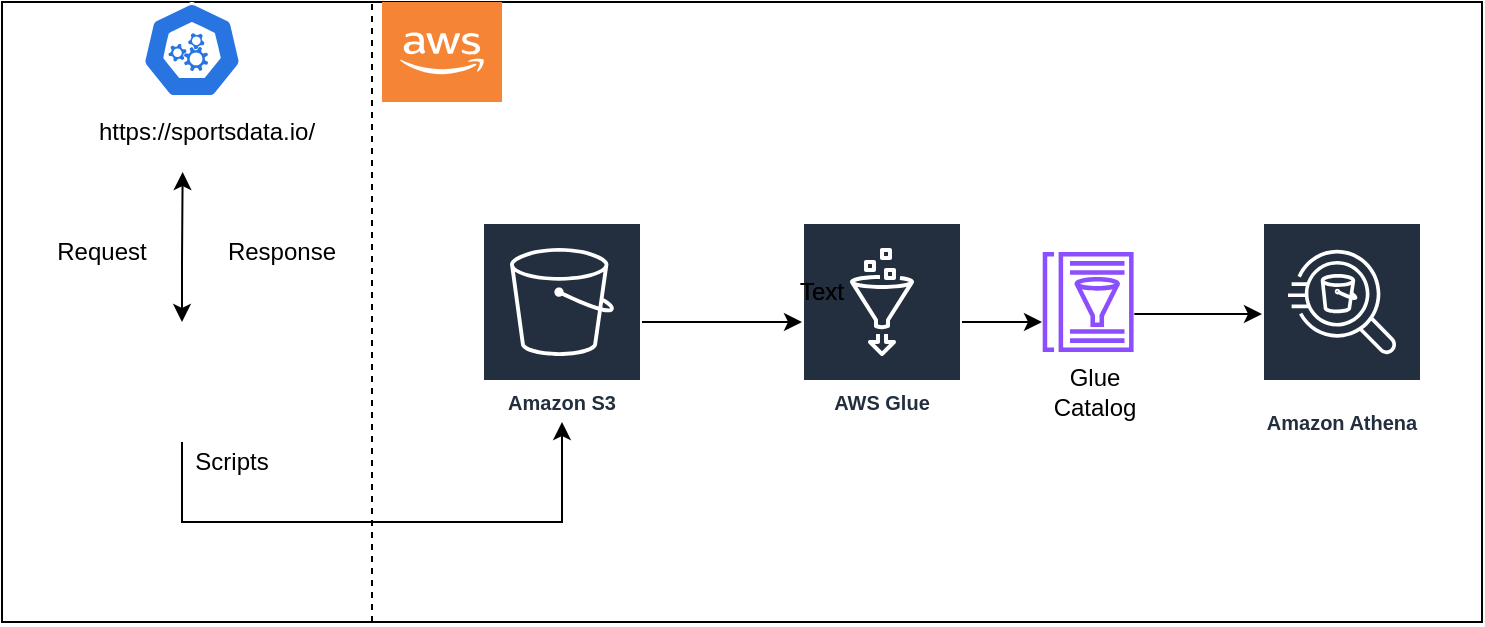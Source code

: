 <mxfile version="26.0.12">
  <diagram name="Page-1" id="ej1JDRxp2vmatTwxlnjD">
    <mxGraphModel dx="866" dy="558" grid="1" gridSize="10" guides="1" tooltips="1" connect="1" arrows="1" fold="1" page="1" pageScale="1" pageWidth="850" pageHeight="1100" math="0" shadow="0">
      <root>
        <mxCell id="0" />
        <mxCell id="1" parent="0" />
        <mxCell id="g-dyCc_pcfndwwuuIUJb-3" value="" style="rounded=0;whiteSpace=wrap;html=1;" vertex="1" parent="1">
          <mxGeometry x="10" y="140" width="740" height="310" as="geometry" />
        </mxCell>
        <mxCell id="g-dyCc_pcfndwwuuIUJb-4" value="" style="aspect=fixed;sketch=0;html=1;dashed=0;whitespace=wrap;verticalLabelPosition=bottom;verticalAlign=top;fillColor=#2875E2;strokeColor=#ffffff;points=[[0.005,0.63,0],[0.1,0.2,0],[0.9,0.2,0],[0.5,0,0],[0.995,0.63,0],[0.72,0.99,0],[0.5,1,0],[0.28,0.99,0]];shape=mxgraph.kubernetes.icon2;prIcon=api" vertex="1" parent="1">
          <mxGeometry x="80" y="140" width="50" height="48" as="geometry" />
        </mxCell>
        <mxCell id="g-dyCc_pcfndwwuuIUJb-5" value="" style="outlineConnect=0;dashed=0;verticalLabelPosition=bottom;verticalAlign=top;align=center;html=1;shape=mxgraph.aws3.cloud_2;fillColor=#F58534;gradientColor=none;" vertex="1" parent="1">
          <mxGeometry x="200" y="140" width="60" height="50" as="geometry" />
        </mxCell>
        <mxCell id="g-dyCc_pcfndwwuuIUJb-6" value="AWS Glue" style="sketch=0;outlineConnect=0;fontColor=#232F3E;gradientColor=none;strokeColor=#ffffff;fillColor=#232F3E;dashed=0;verticalLabelPosition=middle;verticalAlign=bottom;align=center;html=1;whiteSpace=wrap;fontSize=10;fontStyle=1;spacing=3;shape=mxgraph.aws4.productIcon;prIcon=mxgraph.aws4.glue;" vertex="1" parent="1">
          <mxGeometry x="410" y="250" width="80" height="100" as="geometry" />
        </mxCell>
        <mxCell id="g-dyCc_pcfndwwuuIUJb-7" value="Amazon S3" style="sketch=0;outlineConnect=0;fontColor=#232F3E;gradientColor=none;strokeColor=#ffffff;fillColor=#232F3E;dashed=0;verticalLabelPosition=middle;verticalAlign=bottom;align=center;html=1;whiteSpace=wrap;fontSize=10;fontStyle=1;spacing=3;shape=mxgraph.aws4.productIcon;prIcon=mxgraph.aws4.s3;" vertex="1" parent="1">
          <mxGeometry x="250" y="250" width="80" height="100" as="geometry" />
        </mxCell>
        <mxCell id="g-dyCc_pcfndwwuuIUJb-8" value="Amazon Athena" style="sketch=0;outlineConnect=0;fontColor=#232F3E;gradientColor=none;strokeColor=#ffffff;fillColor=#232F3E;dashed=0;verticalLabelPosition=middle;verticalAlign=bottom;align=center;html=1;whiteSpace=wrap;fontSize=10;fontStyle=1;spacing=3;shape=mxgraph.aws4.productIcon;prIcon=mxgraph.aws4.athena;" vertex="1" parent="1">
          <mxGeometry x="640" y="250" width="80" height="110" as="geometry" />
        </mxCell>
        <mxCell id="g-dyCc_pcfndwwuuIUJb-9" value="https://sportsdata.io/" style="text;html=1;align=center;verticalAlign=middle;whiteSpace=wrap;rounded=0;" vertex="1" parent="1">
          <mxGeometry x="60" y="190" width="105" height="30" as="geometry" />
        </mxCell>
        <mxCell id="g-dyCc_pcfndwwuuIUJb-11" value="" style="shape=image;html=1;verticalAlign=top;verticalLabelPosition=bottom;labelBackgroundColor=#ffffff;imageAspect=0;aspect=fixed;image=https://cdn2.iconfinder.com/data/icons/crystalproject/Open-Office-Icons/stock_scripts-16.png" vertex="1" parent="1">
          <mxGeometry x="420" y="280" width="16" height="16" as="geometry" />
        </mxCell>
        <mxCell id="g-dyCc_pcfndwwuuIUJb-12" value="" style="shape=image;html=1;verticalAlign=top;verticalLabelPosition=bottom;labelBackgroundColor=#ffffff;imageAspect=0;aspect=fixed;image=https://cdn0.iconfinder.com/data/icons/long-shadow-web-icons/512/python-128.png" vertex="1" parent="1">
          <mxGeometry x="80" y="305" width="50" height="50" as="geometry" />
        </mxCell>
        <mxCell id="g-dyCc_pcfndwwuuIUJb-14" value="" style="endArrow=classic;startArrow=classic;html=1;rounded=0;entryX=0.384;entryY=1.167;entryDx=0;entryDy=0;entryPerimeter=0;" edge="1" parent="1" target="g-dyCc_pcfndwwuuIUJb-9">
          <mxGeometry width="50" height="50" relative="1" as="geometry">
            <mxPoint x="100" y="300" as="sourcePoint" />
            <mxPoint x="100" y="260" as="targetPoint" />
            <Array as="points">
              <mxPoint x="100" y="270" />
            </Array>
          </mxGeometry>
        </mxCell>
        <mxCell id="g-dyCc_pcfndwwuuIUJb-17" value="" style="endArrow=classic;html=1;rounded=0;" edge="1" parent="1" target="g-dyCc_pcfndwwuuIUJb-7">
          <mxGeometry width="50" height="50" relative="1" as="geometry">
            <mxPoint x="100" y="360" as="sourcePoint" />
            <mxPoint x="210" y="388" as="targetPoint" />
            <Array as="points">
              <mxPoint x="100" y="360" />
              <mxPoint x="100" y="400" />
              <mxPoint x="130" y="400" />
              <mxPoint x="230" y="400" />
              <mxPoint x="290" y="400" />
              <mxPoint x="290" y="350" />
            </Array>
          </mxGeometry>
        </mxCell>
        <mxCell id="g-dyCc_pcfndwwuuIUJb-18" value="" style="endArrow=classic;html=1;rounded=0;" edge="1" parent="1" source="g-dyCc_pcfndwwuuIUJb-7" target="g-dyCc_pcfndwwuuIUJb-6">
          <mxGeometry width="50" height="50" relative="1" as="geometry">
            <mxPoint x="400" y="310" as="sourcePoint" />
            <mxPoint x="450" y="260" as="targetPoint" />
          </mxGeometry>
        </mxCell>
        <mxCell id="g-dyCc_pcfndwwuuIUJb-19" value="" style="sketch=0;outlineConnect=0;fontColor=#232F3E;gradientColor=none;fillColor=#8C4FFF;strokeColor=none;dashed=0;verticalLabelPosition=bottom;verticalAlign=top;align=center;html=1;fontSize=12;fontStyle=0;aspect=fixed;pointerEvents=1;shape=mxgraph.aws4.glue_data_catalog;" vertex="1" parent="1">
          <mxGeometry x="530" y="265" width="46.15" height="50" as="geometry" />
        </mxCell>
        <mxCell id="g-dyCc_pcfndwwuuIUJb-20" value="" style="endArrow=classic;html=1;rounded=0;" edge="1" parent="1" source="g-dyCc_pcfndwwuuIUJb-6">
          <mxGeometry width="50" height="50" relative="1" as="geometry">
            <mxPoint x="500" y="290" as="sourcePoint" />
            <mxPoint x="530" y="300" as="targetPoint" />
          </mxGeometry>
        </mxCell>
        <mxCell id="g-dyCc_pcfndwwuuIUJb-23" value="" style="endArrow=classic;html=1;rounded=0;" edge="1" parent="1">
          <mxGeometry width="50" height="50" relative="1" as="geometry">
            <mxPoint x="576.15" y="296" as="sourcePoint" />
            <mxPoint x="640" y="296" as="targetPoint" />
          </mxGeometry>
        </mxCell>
        <mxCell id="g-dyCc_pcfndwwuuIUJb-25" value="Glue Catalog" style="text;html=1;align=center;verticalAlign=middle;whiteSpace=wrap;rounded=0;" vertex="1" parent="1">
          <mxGeometry x="523.08" y="320" width="66.92" height="30" as="geometry" />
        </mxCell>
        <mxCell id="g-dyCc_pcfndwwuuIUJb-26" value="Text" style="text;html=1;align=center;verticalAlign=middle;whiteSpace=wrap;rounded=0;" vertex="1" parent="1">
          <mxGeometry x="390" y="270" width="60" height="30" as="geometry" />
        </mxCell>
        <mxCell id="g-dyCc_pcfndwwuuIUJb-29" value="Response" style="text;html=1;align=center;verticalAlign=middle;whiteSpace=wrap;rounded=0;" vertex="1" parent="1">
          <mxGeometry x="120" y="250" width="60" height="30" as="geometry" />
        </mxCell>
        <mxCell id="g-dyCc_pcfndwwuuIUJb-30" value="Request" style="text;html=1;align=center;verticalAlign=middle;whiteSpace=wrap;rounded=0;" vertex="1" parent="1">
          <mxGeometry x="30" y="250" width="60" height="30" as="geometry" />
        </mxCell>
        <mxCell id="g-dyCc_pcfndwwuuIUJb-32" value="Text" style="text;html=1;align=center;verticalAlign=middle;whiteSpace=wrap;rounded=0;" vertex="1" parent="1">
          <mxGeometry x="390" y="270" width="60" height="30" as="geometry" />
        </mxCell>
        <mxCell id="g-dyCc_pcfndwwuuIUJb-34" value="Scripts" style="text;html=1;align=center;verticalAlign=middle;whiteSpace=wrap;rounded=0;" vertex="1" parent="1">
          <mxGeometry x="100" y="360" width="50" height="20" as="geometry" />
        </mxCell>
        <mxCell id="g-dyCc_pcfndwwuuIUJb-36" value="" style="endArrow=none;dashed=1;html=1;rounded=0;exitX=0.25;exitY=1;exitDx=0;exitDy=0;entryX=0.25;entryY=0;entryDx=0;entryDy=0;" edge="1" parent="1" source="g-dyCc_pcfndwwuuIUJb-3" target="g-dyCc_pcfndwwuuIUJb-3">
          <mxGeometry width="50" height="50" relative="1" as="geometry">
            <mxPoint x="130" y="189" as="sourcePoint" />
            <mxPoint x="180" y="139" as="targetPoint" />
          </mxGeometry>
        </mxCell>
      </root>
    </mxGraphModel>
  </diagram>
</mxfile>
